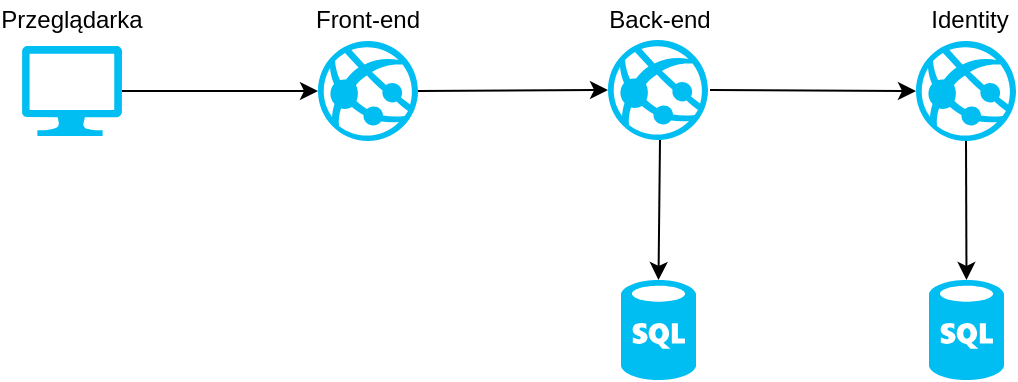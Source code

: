 <mxfile version="10.5.1"><diagram id="QrOctM86HWTf7ROhXWIN" name="Page-1"><mxGraphModel dx="1646" dy="1134" grid="1" gridSize="10" guides="1" tooltips="1" connect="1" arrows="1" fold="1" page="1" pageScale="1" pageWidth="827" pageHeight="1169" math="0" shadow="0"><root><mxCell id="0"/><mxCell id="1" parent="0"/><mxCell id="brncLcxjhXEXiq20A9ve-1" value="" style="verticalLabelPosition=bottom;html=1;verticalAlign=top;align=center;strokeColor=none;fillColor=#00BEF2;shape=mxgraph.azure.azure_website;" vertex="1" parent="1"><mxGeometry x="363" y="210" width="50" height="50" as="geometry"/></mxCell><mxCell id="brncLcxjhXEXiq20A9ve-2" value="" style="verticalLabelPosition=bottom;html=1;verticalAlign=top;align=center;strokeColor=none;fillColor=#00BEF2;shape=mxgraph.azure.azure_website;" vertex="1" parent="1"><mxGeometry x="517" y="210.5" width="50" height="50" as="geometry"/></mxCell><mxCell id="brncLcxjhXEXiq20A9ve-3" value="" style="verticalLabelPosition=bottom;html=1;verticalAlign=top;align=center;strokeColor=none;fillColor=#00BEF2;shape=mxgraph.azure.computer;" vertex="1" parent="1"><mxGeometry x="70" y="213" width="50" height="45" as="geometry"/></mxCell><mxCell id="brncLcxjhXEXiq20A9ve-4" value="" style="verticalLabelPosition=bottom;html=1;verticalAlign=top;align=center;strokeColor=none;fillColor=#00BEF2;shape=mxgraph.azure.sql_database;" vertex="1" parent="1"><mxGeometry x="523.5" y="330" width="37.5" height="50" as="geometry"/></mxCell><mxCell id="brncLcxjhXEXiq20A9ve-5" value="" style="verticalLabelPosition=bottom;html=1;verticalAlign=top;align=center;strokeColor=none;fillColor=#00BEF2;shape=mxgraph.azure.sql_database;" vertex="1" parent="1"><mxGeometry x="369.5" y="330" width="37.5" height="50" as="geometry"/></mxCell><mxCell id="brncLcxjhXEXiq20A9ve-6" value="" style="endArrow=classic;html=1;exitX=1;exitY=0.5;exitDx=0;exitDy=0;exitPerimeter=0;" edge="1" parent="1" source="brncLcxjhXEXiq20A9ve-3" target="brncLcxjhXEXiq20A9ve-11"><mxGeometry width="50" height="50" relative="1" as="geometry"><mxPoint x="70" y="460" as="sourcePoint"/><mxPoint x="210" y="235" as="targetPoint"/></mxGeometry></mxCell><mxCell id="brncLcxjhXEXiq20A9ve-7" value="" style="endArrow=classic;html=1;entryX=0;entryY=0.5;entryDx=0;entryDy=0;entryPerimeter=0;exitX=1;exitY=0.5;exitDx=0;exitDy=0;exitPerimeter=0;" edge="1" parent="1" target="brncLcxjhXEXiq20A9ve-2"><mxGeometry width="50" height="50" relative="1" as="geometry"><mxPoint x="414" y="235" as="sourcePoint"/><mxPoint x="244" y="410" as="targetPoint"/></mxGeometry></mxCell><mxCell id="brncLcxjhXEXiq20A9ve-8" value="" style="endArrow=classic;html=1;exitX=0.5;exitY=1;exitDx=0;exitDy=0;exitPerimeter=0;entryX=0.5;entryY=0;entryDx=0;entryDy=0;entryPerimeter=0;" edge="1" parent="1" target="brncLcxjhXEXiq20A9ve-5"><mxGeometry width="50" height="50" relative="1" as="geometry"><mxPoint x="389" y="260" as="sourcePoint"/><mxPoint x="389" y="310" as="targetPoint"/></mxGeometry></mxCell><mxCell id="brncLcxjhXEXiq20A9ve-9" value="" style="endArrow=classic;html=1;exitX=0.5;exitY=1;exitDx=0;exitDy=0;exitPerimeter=0;entryX=0.5;entryY=0;entryDx=0;entryDy=0;entryPerimeter=0;" edge="1" parent="1" source="brncLcxjhXEXiq20A9ve-2" target="brncLcxjhXEXiq20A9ve-4"><mxGeometry width="50" height="50" relative="1" as="geometry"><mxPoint x="153" y="460" as="sourcePoint"/><mxPoint x="203" y="410" as="targetPoint"/></mxGeometry></mxCell><mxCell id="brncLcxjhXEXiq20A9ve-10" value="&lt;div&gt;Przeglądarka&lt;/div&gt;" style="text;html=1;strokeColor=none;fillColor=none;align=center;verticalAlign=middle;whiteSpace=wrap;rounded=0;" vertex="1" parent="1"><mxGeometry x="75" y="190" width="40" height="20" as="geometry"/></mxCell><mxCell id="brncLcxjhXEXiq20A9ve-11" value="" style="verticalLabelPosition=bottom;html=1;verticalAlign=top;align=center;strokeColor=none;fillColor=#00BEF2;shape=mxgraph.azure.azure_website;" vertex="1" parent="1"><mxGeometry x="218" y="210.5" width="50" height="50" as="geometry"/></mxCell><mxCell id="brncLcxjhXEXiq20A9ve-12" value="" style="endArrow=classic;html=1;exitX=1;exitY=0.5;exitDx=0;exitDy=0;exitPerimeter=0;entryX=0;entryY=0.5;entryDx=0;entryDy=0;entryPerimeter=0;" edge="1" parent="1" source="brncLcxjhXEXiq20A9ve-11" target="brncLcxjhXEXiq20A9ve-1"><mxGeometry width="50" height="50" relative="1" as="geometry"><mxPoint x="130" y="246" as="sourcePoint"/><mxPoint x="240" y="245.593" as="targetPoint"/></mxGeometry></mxCell><mxCell id="brncLcxjhXEXiq20A9ve-13" value="Front-end" style="text;html=1;strokeColor=none;fillColor=none;align=center;verticalAlign=middle;whiteSpace=wrap;rounded=0;" vertex="1" parent="1"><mxGeometry x="213" y="190" width="60" height="20" as="geometry"/></mxCell><mxCell id="brncLcxjhXEXiq20A9ve-14" value="Back-end" style="text;html=1;strokeColor=none;fillColor=none;align=center;verticalAlign=middle;whiteSpace=wrap;rounded=0;" vertex="1" parent="1"><mxGeometry x="338.5" y="190" width="100" height="20" as="geometry"/></mxCell><mxCell id="brncLcxjhXEXiq20A9ve-15" value="Identity" style="text;html=1;strokeColor=none;fillColor=none;align=center;verticalAlign=middle;whiteSpace=wrap;rounded=0;" vertex="1" parent="1"><mxGeometry x="523.5" y="190" width="40" height="20" as="geometry"/></mxCell></root></mxGraphModel></diagram></mxfile>